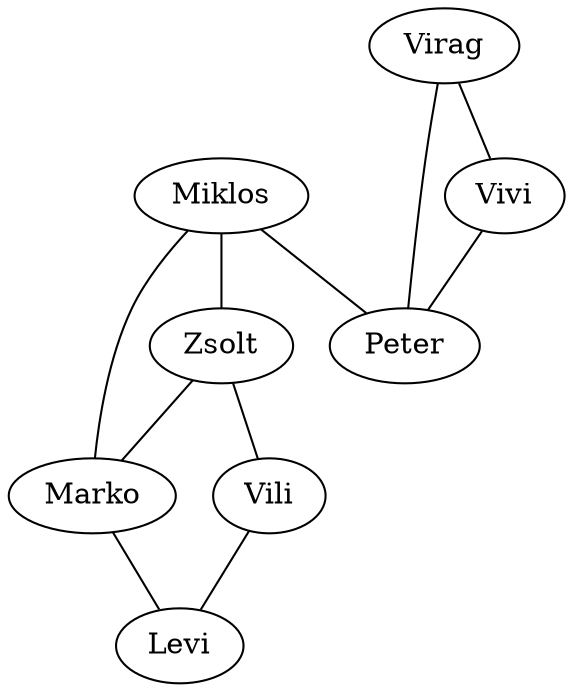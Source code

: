 graph {
    "Miklos" -- "Zsolt"
    "Miklos" -- "Marko"
    "Miklos" -- "Peter"
    "Zsolt" -- "Marko"
    "Zsolt"  -- "Vili"
    "Marko" -- "Levi"
    "Virag" -- "Peter"
    "Virag" -- "Vivi"
    "Vivi" -- "Peter"
    "Vili" -- "Levi"
}

